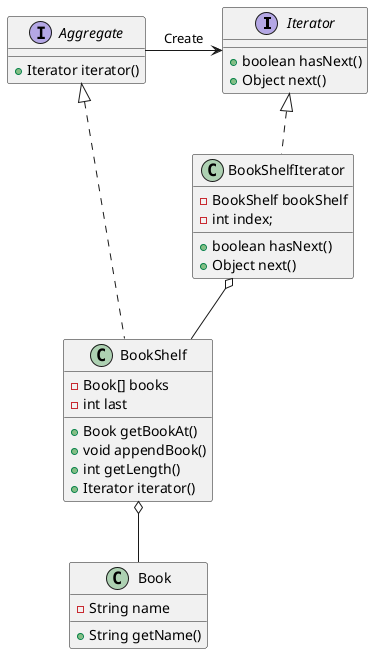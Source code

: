 @startuml
interface Iterator {
    +boolean hasNext()
    +Object next()
}

interface Aggregate {
    +Iterator iterator()
}

class BookShelf implements Aggregate {
    -Book[] books
    -int last
    +Book getBookAt()
    +void appendBook()
    +int getLength()
    +Iterator iterator()
}
class Book {
    -String name
    +String getName()
}

class BookShelfIterator implements Iterator {
    -BookShelf bookShelf
    -int index;
    +boolean hasNext()
    +Object next()
}

Aggregate -right--> Iterator : Create
BookShelf o-- Book
BookShelfIterator o-- BookShelf
@enduml
